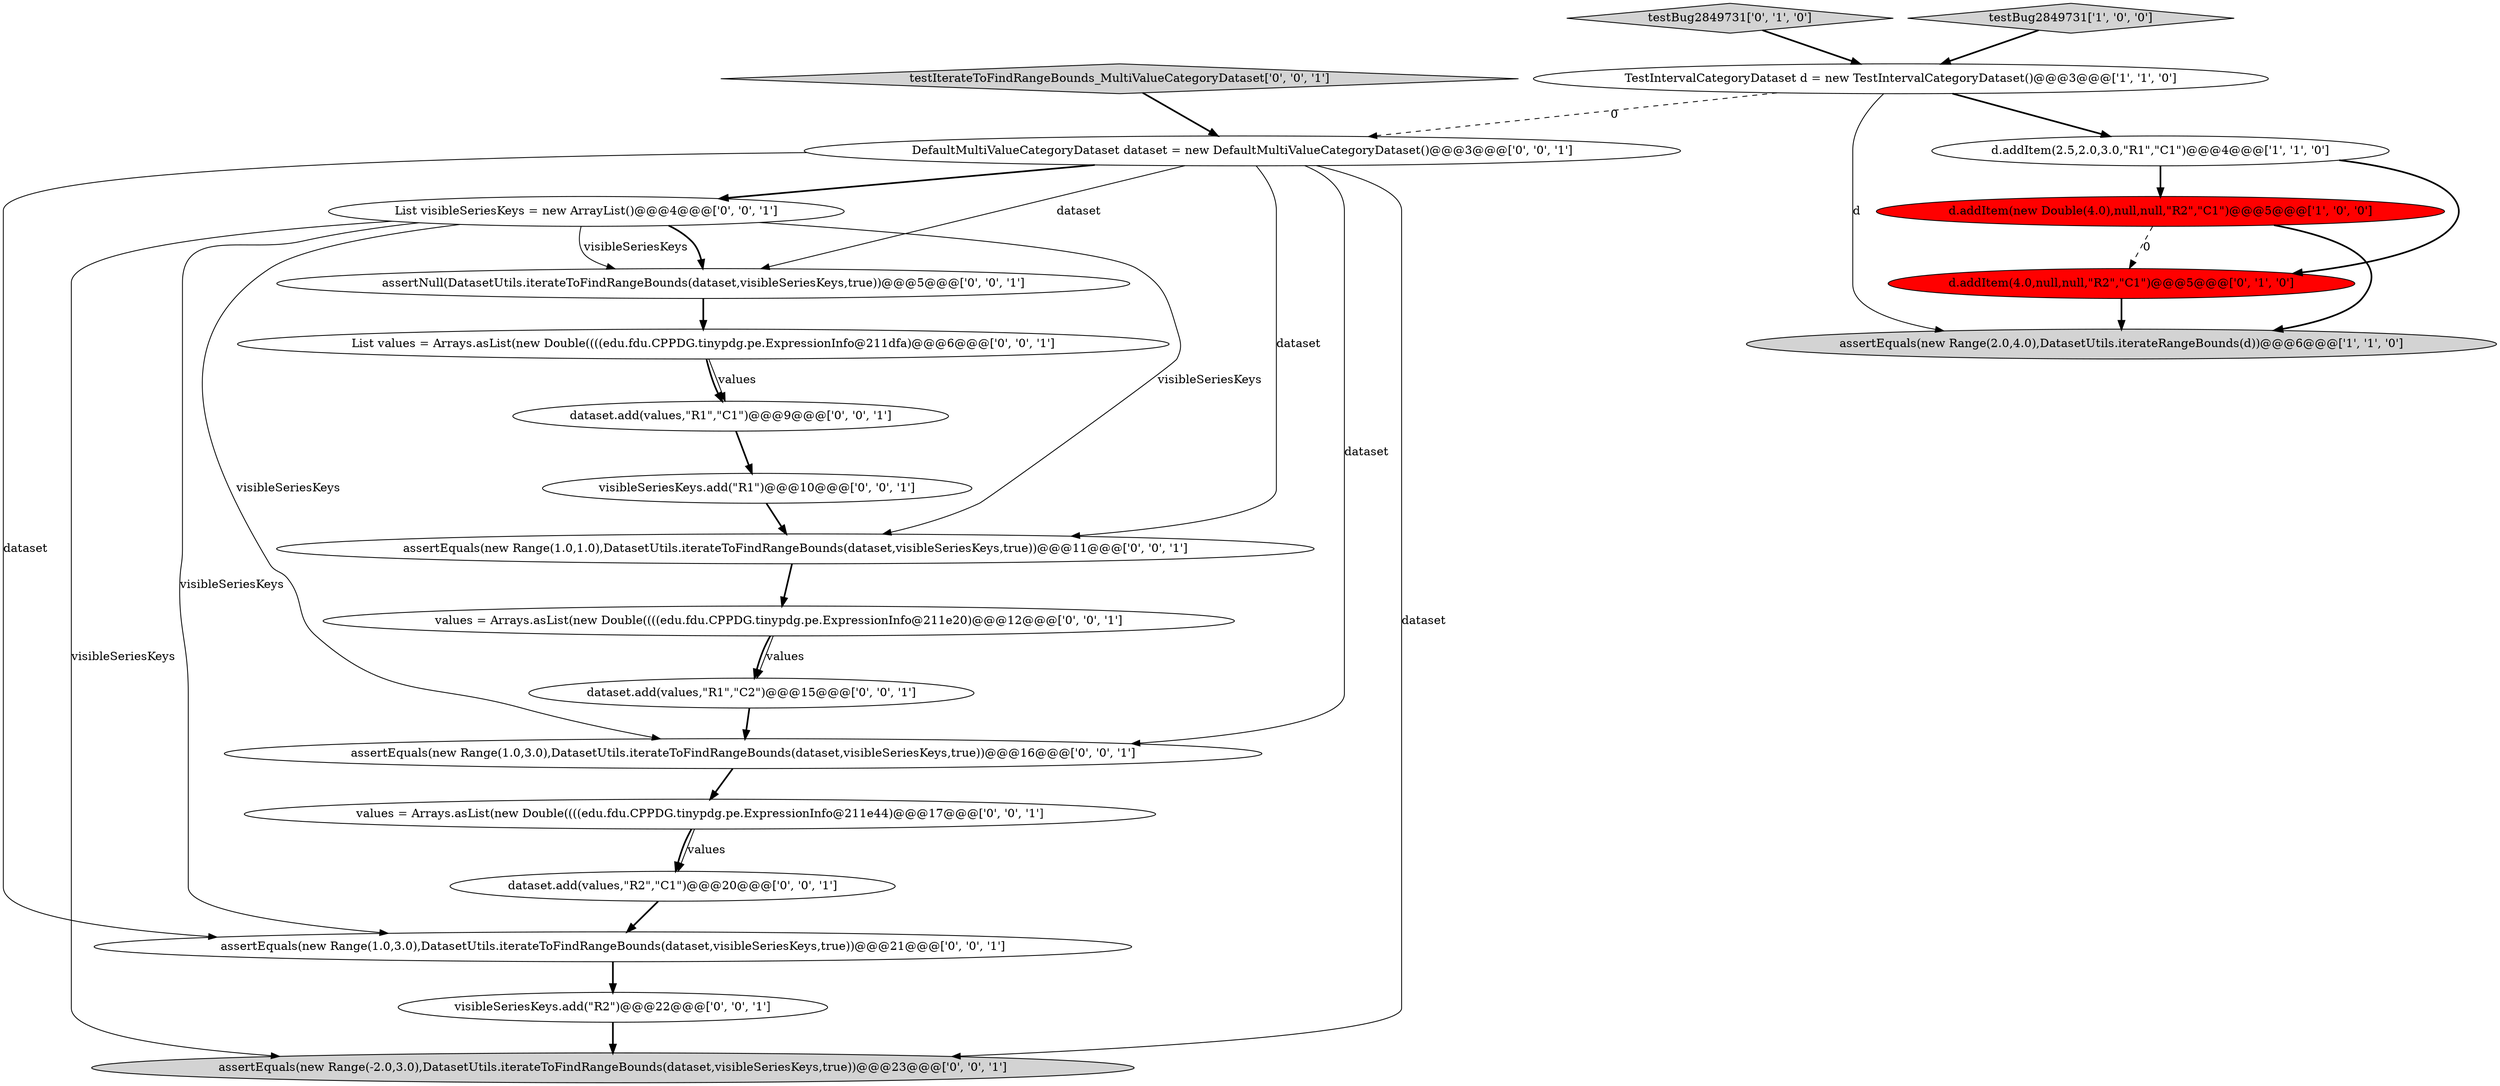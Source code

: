 digraph {
22 [style = filled, label = "values = Arrays.asList(new Double((((edu.fdu.CPPDG.tinypdg.pe.ExpressionInfo@211e44)@@@17@@@['0', '0', '1']", fillcolor = white, shape = ellipse image = "AAA0AAABBB3BBB"];
19 [style = filled, label = "assertNull(DatasetUtils.iterateToFindRangeBounds(dataset,visibleSeriesKeys,true))@@@5@@@['0', '0', '1']", fillcolor = white, shape = ellipse image = "AAA0AAABBB3BBB"];
2 [style = filled, label = "d.addItem(new Double(4.0),null,null,\"R2\",\"C1\")@@@5@@@['1', '0', '0']", fillcolor = red, shape = ellipse image = "AAA1AAABBB1BBB"];
0 [style = filled, label = "TestIntervalCategoryDataset d = new TestIntervalCategoryDataset()@@@3@@@['1', '1', '0']", fillcolor = white, shape = ellipse image = "AAA0AAABBB1BBB"];
6 [style = filled, label = "d.addItem(4.0,null,null,\"R2\",\"C1\")@@@5@@@['0', '1', '0']", fillcolor = red, shape = ellipse image = "AAA1AAABBB2BBB"];
10 [style = filled, label = "dataset.add(values,\"R1\",\"C1\")@@@9@@@['0', '0', '1']", fillcolor = white, shape = ellipse image = "AAA0AAABBB3BBB"];
7 [style = filled, label = "visibleSeriesKeys.add(\"R1\")@@@10@@@['0', '0', '1']", fillcolor = white, shape = ellipse image = "AAA0AAABBB3BBB"];
14 [style = filled, label = "dataset.add(values,\"R1\",\"C2\")@@@15@@@['0', '0', '1']", fillcolor = white, shape = ellipse image = "AAA0AAABBB3BBB"];
8 [style = filled, label = "dataset.add(values,\"R2\",\"C1\")@@@20@@@['0', '0', '1']", fillcolor = white, shape = ellipse image = "AAA0AAABBB3BBB"];
5 [style = filled, label = "testBug2849731['0', '1', '0']", fillcolor = lightgray, shape = diamond image = "AAA0AAABBB2BBB"];
17 [style = filled, label = "List values = Arrays.asList(new Double((((edu.fdu.CPPDG.tinypdg.pe.ExpressionInfo@211dfa)@@@6@@@['0', '0', '1']", fillcolor = white, shape = ellipse image = "AAA0AAABBB3BBB"];
1 [style = filled, label = "testBug2849731['1', '0', '0']", fillcolor = lightgray, shape = diamond image = "AAA0AAABBB1BBB"];
4 [style = filled, label = "d.addItem(2.5,2.0,3.0,\"R1\",\"C1\")@@@4@@@['1', '1', '0']", fillcolor = white, shape = ellipse image = "AAA0AAABBB1BBB"];
11 [style = filled, label = "values = Arrays.asList(new Double((((edu.fdu.CPPDG.tinypdg.pe.ExpressionInfo@211e20)@@@12@@@['0', '0', '1']", fillcolor = white, shape = ellipse image = "AAA0AAABBB3BBB"];
15 [style = filled, label = "List visibleSeriesKeys = new ArrayList()@@@4@@@['0', '0', '1']", fillcolor = white, shape = ellipse image = "AAA0AAABBB3BBB"];
13 [style = filled, label = "assertEquals(new Range(1.0,1.0),DatasetUtils.iterateToFindRangeBounds(dataset,visibleSeriesKeys,true))@@@11@@@['0', '0', '1']", fillcolor = white, shape = ellipse image = "AAA0AAABBB3BBB"];
21 [style = filled, label = "assertEquals(new Range(-2.0,3.0),DatasetUtils.iterateToFindRangeBounds(dataset,visibleSeriesKeys,true))@@@23@@@['0', '0', '1']", fillcolor = lightgray, shape = ellipse image = "AAA0AAABBB3BBB"];
20 [style = filled, label = "DefaultMultiValueCategoryDataset dataset = new DefaultMultiValueCategoryDataset()@@@3@@@['0', '0', '1']", fillcolor = white, shape = ellipse image = "AAA0AAABBB3BBB"];
16 [style = filled, label = "visibleSeriesKeys.add(\"R2\")@@@22@@@['0', '0', '1']", fillcolor = white, shape = ellipse image = "AAA0AAABBB3BBB"];
18 [style = filled, label = "assertEquals(new Range(1.0,3.0),DatasetUtils.iterateToFindRangeBounds(dataset,visibleSeriesKeys,true))@@@16@@@['0', '0', '1']", fillcolor = white, shape = ellipse image = "AAA0AAABBB3BBB"];
3 [style = filled, label = "assertEquals(new Range(2.0,4.0),DatasetUtils.iterateRangeBounds(d))@@@6@@@['1', '1', '0']", fillcolor = lightgray, shape = ellipse image = "AAA0AAABBB1BBB"];
12 [style = filled, label = "assertEquals(new Range(1.0,3.0),DatasetUtils.iterateToFindRangeBounds(dataset,visibleSeriesKeys,true))@@@21@@@['0', '0', '1']", fillcolor = white, shape = ellipse image = "AAA0AAABBB3BBB"];
9 [style = filled, label = "testIterateToFindRangeBounds_MultiValueCategoryDataset['0', '0', '1']", fillcolor = lightgray, shape = diamond image = "AAA0AAABBB3BBB"];
7->13 [style = bold, label=""];
17->10 [style = bold, label=""];
6->3 [style = bold, label=""];
11->14 [style = bold, label=""];
4->6 [style = bold, label=""];
20->19 [style = solid, label="dataset"];
2->3 [style = bold, label=""];
0->3 [style = solid, label="d"];
20->12 [style = solid, label="dataset"];
9->20 [style = bold, label=""];
20->18 [style = solid, label="dataset"];
17->10 [style = solid, label="values"];
12->16 [style = bold, label=""];
4->2 [style = bold, label=""];
1->0 [style = bold, label=""];
19->17 [style = bold, label=""];
15->13 [style = solid, label="visibleSeriesKeys"];
15->19 [style = bold, label=""];
15->21 [style = solid, label="visibleSeriesKeys"];
0->20 [style = dashed, label="0"];
10->7 [style = bold, label=""];
13->11 [style = bold, label=""];
11->14 [style = solid, label="values"];
15->12 [style = solid, label="visibleSeriesKeys"];
22->8 [style = bold, label=""];
22->8 [style = solid, label="values"];
18->22 [style = bold, label=""];
5->0 [style = bold, label=""];
0->4 [style = bold, label=""];
16->21 [style = bold, label=""];
2->6 [style = dashed, label="0"];
14->18 [style = bold, label=""];
15->19 [style = solid, label="visibleSeriesKeys"];
20->21 [style = solid, label="dataset"];
20->15 [style = bold, label=""];
8->12 [style = bold, label=""];
15->18 [style = solid, label="visibleSeriesKeys"];
20->13 [style = solid, label="dataset"];
}
